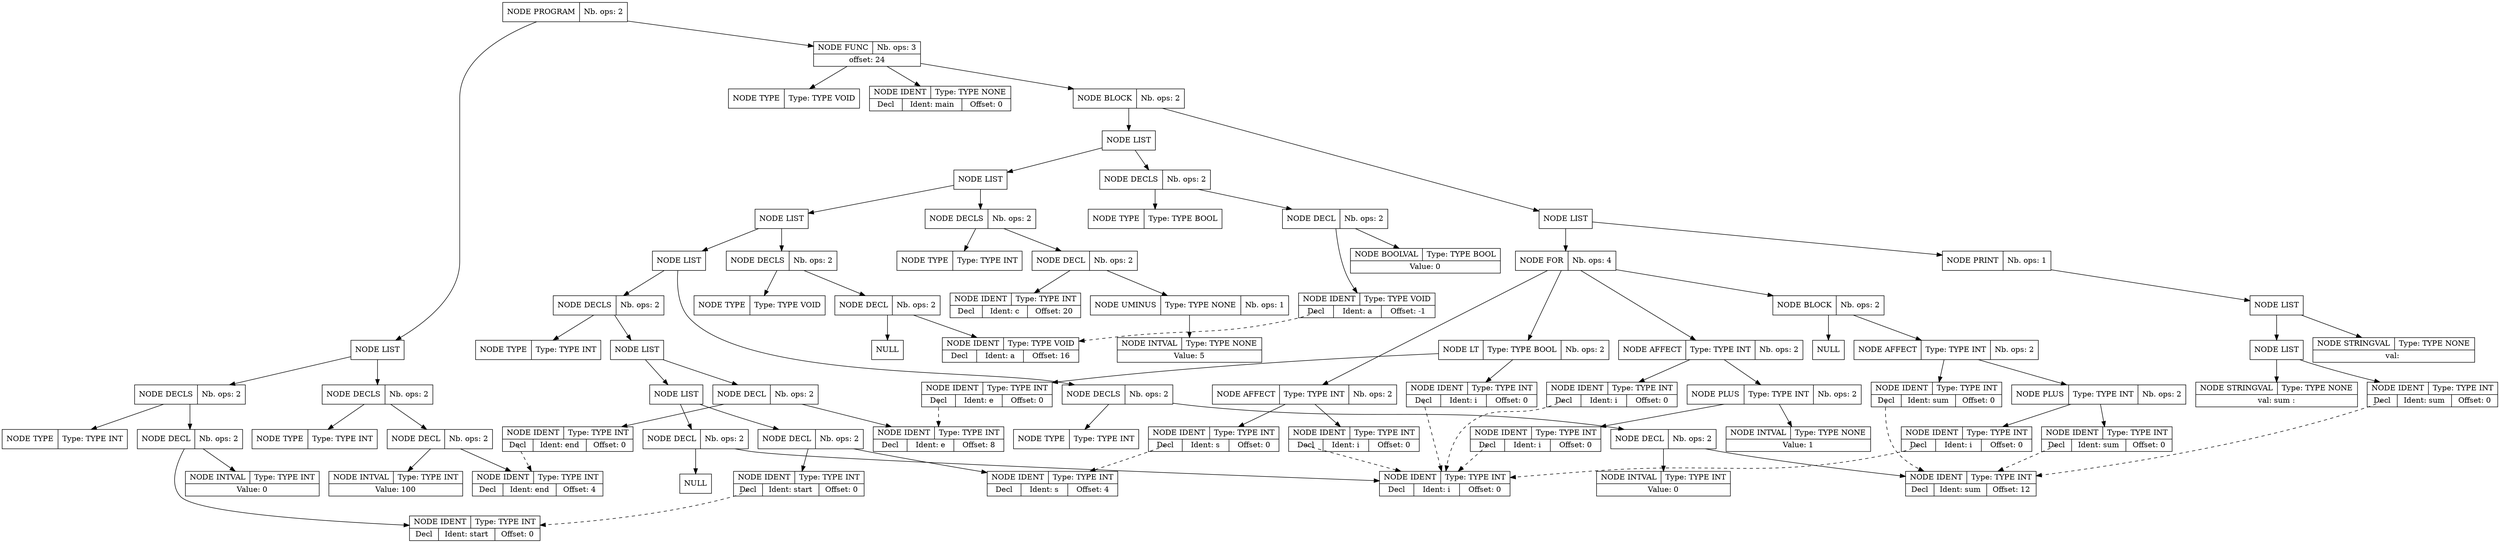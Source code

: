 digraph global_vars {
    N1 [shape=record, label="{{NODE PROGRAM|Nb. ops: 2}}"];
    N2 [shape=record, label="{{NODE LIST}}"];
    N3 [shape=record, label="{{NODE DECLS|Nb. ops: 2}}"];
    N4 [shape=record, label="{{NODE TYPE|Type: TYPE INT}}"];
    edge[tailclip=true];
    N3 -> N4
    N5 [shape=record, label="{{NODE DECL|Nb. ops: 2}}"];
    N6 [shape=record, label="{{NODE IDENT|Type: TYPE INT}|{<decl>Decl      |Ident: start|Offset: 0}}"];
    edge[tailclip=true];
    N5 -> N6
    N7 [shape=record, label="{{NODE INTVAL|Type: TYPE INT}|{Value: 0}}"];
    edge[tailclip=true];
    N5 -> N7
    edge[tailclip=true];
    N3 -> N5
    edge[tailclip=true];
    N2 -> N3
    N8 [shape=record, label="{{NODE DECLS|Nb. ops: 2}}"];
    N9 [shape=record, label="{{NODE TYPE|Type: TYPE INT}}"];
    edge[tailclip=true];
    N8 -> N9
    N10 [shape=record, label="{{NODE DECL|Nb. ops: 2}}"];
    N11 [shape=record, label="{{NODE IDENT|Type: TYPE INT}|{<decl>Decl      |Ident: end|Offset: 4}}"];
    edge[tailclip=true];
    N10 -> N11
    N12 [shape=record, label="{{NODE INTVAL|Type: TYPE INT}|{Value: 100}}"];
    edge[tailclip=true];
    N10 -> N12
    edge[tailclip=true];
    N8 -> N10
    edge[tailclip=true];
    N2 -> N8
    edge[tailclip=true];
    N1 -> N2
    N13 [shape=record, label="{{NODE FUNC|Nb. ops: 3}|{offset: 24}}"];
    N14 [shape=record, label="{{NODE TYPE|Type: TYPE VOID}}"];
    edge[tailclip=true];
    N13 -> N14
    N15 [shape=record, label="{{NODE IDENT|Type: TYPE NONE}|{<decl>Decl      |Ident: main|Offset: 0}}"];
    edge[tailclip=true];
    N13 -> N15
    N16 [shape=record, label="{{NODE BLOCK|Nb. ops: 2}}"];
    N17 [shape=record, label="{{NODE LIST}}"];
    N18 [shape=record, label="{{NODE LIST}}"];
    N19 [shape=record, label="{{NODE LIST}}"];
    N20 [shape=record, label="{{NODE LIST}}"];
    N21 [shape=record, label="{{NODE DECLS|Nb. ops: 2}}"];
    N22 [shape=record, label="{{NODE TYPE|Type: TYPE INT}}"];
    edge[tailclip=true];
    N21 -> N22
    N23 [shape=record, label="{{NODE LIST}}"];
    N24 [shape=record, label="{{NODE LIST}}"];
    N25 [shape=record, label="{{NODE DECL|Nb. ops: 2}}"];
    N26 [shape=record, label="{{NODE IDENT|Type: TYPE INT}|{<decl>Decl      |Ident: i|Offset: 0}}"];
    edge[tailclip=true];
    N25 -> N26
    N27 [shape=record, label="{{NULL}}"];
    edge[tailclip=true];
    N25 -> N27
    edge[tailclip=true];
    N24 -> N25
    N28 [shape=record, label="{{NODE DECL|Nb. ops: 2}}"];
    N29 [shape=record, label="{{NODE IDENT|Type: TYPE INT}|{<decl>Decl      |Ident: s|Offset: 4}}"];
    edge[tailclip=true];
    N28 -> N29
    N30 [shape=record, label="{{NODE IDENT|Type: TYPE INT}|{<decl>Decl      |Ident: start|Offset: 0}}"];
    edge[tailclip=false];
    "N30":decl:c -> "N6" [style=dashed]
    edge[tailclip=true];
    N28 -> N30
    edge[tailclip=true];
    N24 -> N28
    edge[tailclip=true];
    N23 -> N24
    N31 [shape=record, label="{{NODE DECL|Nb. ops: 2}}"];
    N32 [shape=record, label="{{NODE IDENT|Type: TYPE INT}|{<decl>Decl      |Ident: e|Offset: 8}}"];
    edge[tailclip=true];
    N31 -> N32
    N33 [shape=record, label="{{NODE IDENT|Type: TYPE INT}|{<decl>Decl      |Ident: end|Offset: 0}}"];
    edge[tailclip=false];
    "N33":decl:c -> "N11" [style=dashed]
    edge[tailclip=true];
    N31 -> N33
    edge[tailclip=true];
    N23 -> N31
    edge[tailclip=true];
    N21 -> N23
    edge[tailclip=true];
    N20 -> N21
    N34 [shape=record, label="{{NODE DECLS|Nb. ops: 2}}"];
    N35 [shape=record, label="{{NODE TYPE|Type: TYPE INT}}"];
    edge[tailclip=true];
    N34 -> N35
    N36 [shape=record, label="{{NODE DECL|Nb. ops: 2}}"];
    N37 [shape=record, label="{{NODE IDENT|Type: TYPE INT}|{<decl>Decl      |Ident: sum|Offset: 12}}"];
    edge[tailclip=true];
    N36 -> N37
    N38 [shape=record, label="{{NODE INTVAL|Type: TYPE INT}|{Value: 0}}"];
    edge[tailclip=true];
    N36 -> N38
    edge[tailclip=true];
    N34 -> N36
    edge[tailclip=true];
    N20 -> N34
    edge[tailclip=true];
    N19 -> N20
    N39 [shape=record, label="{{NODE DECLS|Nb. ops: 2}}"];
    N40 [shape=record, label="{{NODE TYPE|Type: TYPE VOID}}"];
    edge[tailclip=true];
    N39 -> N40
    N41 [shape=record, label="{{NODE DECL|Nb. ops: 2}}"];
    N42 [shape=record, label="{{NODE IDENT|Type: TYPE VOID}|{<decl>Decl      |Ident: a|Offset: 16}}"];
    edge[tailclip=true];
    N41 -> N42
    N43 [shape=record, label="{{NULL}}"];
    edge[tailclip=true];
    N41 -> N43
    edge[tailclip=true];
    N39 -> N41
    edge[tailclip=true];
    N19 -> N39
    edge[tailclip=true];
    N18 -> N19
    N44 [shape=record, label="{{NODE DECLS|Nb. ops: 2}}"];
    N45 [shape=record, label="{{NODE TYPE|Type: TYPE INT}}"];
    edge[tailclip=true];
    N44 -> N45
    N46 [shape=record, label="{{NODE DECL|Nb. ops: 2}}"];
    N47 [shape=record, label="{{NODE IDENT|Type: TYPE INT}|{<decl>Decl      |Ident: c|Offset: 20}}"];
    edge[tailclip=true];
    N46 -> N47
    N48 [shape=record, label="{{NODE UMINUS|Type: TYPE NONE|Nb. ops: 1}}"];
    N49 [shape=record, label="{{NODE INTVAL|Type: TYPE NONE}|{Value: 5}}"];
    edge[tailclip=true];
    N48 -> N49
    edge[tailclip=true];
    N46 -> N48
    edge[tailclip=true];
    N44 -> N46
    edge[tailclip=true];
    N18 -> N44
    edge[tailclip=true];
    N17 -> N18
    N50 [shape=record, label="{{NODE DECLS|Nb. ops: 2}}"];
    N51 [shape=record, label="{{NODE TYPE|Type: TYPE BOOL}}"];
    edge[tailclip=true];
    N50 -> N51
    N52 [shape=record, label="{{NODE DECL|Nb. ops: 2}}"];
    N53 [shape=record, label="{{NODE IDENT|Type: TYPE VOID}|{<decl>Decl      |Ident: a|Offset: -1}}"];
    edge[tailclip=false];
    "N53":decl:c -> "N42" [style=dashed]
    edge[tailclip=true];
    N52 -> N53
    N54 [shape=record, label="{{NODE BOOLVAL|Type: TYPE BOOL}|{Value: 0}}"];
    edge[tailclip=true];
    N52 -> N54
    edge[tailclip=true];
    N50 -> N52
    edge[tailclip=true];
    N17 -> N50
    edge[tailclip=true];
    N16 -> N17
    N55 [shape=record, label="{{NODE LIST}}"];
    N56 [shape=record, label="{{NODE FOR|Nb. ops: 4}}"];
    N57 [shape=record, label="{{NODE AFFECT|Type: TYPE INT|Nb. ops: 2}}"];
    N58 [shape=record, label="{{NODE IDENT|Type: TYPE INT}|{<decl>Decl      |Ident: i|Offset: 0}}"];
    edge[tailclip=false];
    "N58":decl:c -> "N26" [style=dashed]
    edge[tailclip=true];
    N57 -> N58
    N59 [shape=record, label="{{NODE IDENT|Type: TYPE INT}|{<decl>Decl      |Ident: s|Offset: 0}}"];
    edge[tailclip=false];
    "N59":decl:c -> "N29" [style=dashed]
    edge[tailclip=true];
    N57 -> N59
    edge[tailclip=true];
    N56 -> N57
    N60 [shape=record, label="{{NODE LT|Type: TYPE BOOL|Nb. ops: 2}}"];
    N61 [shape=record, label="{{NODE IDENT|Type: TYPE INT}|{<decl>Decl      |Ident: i|Offset: 0}}"];
    edge[tailclip=false];
    "N61":decl:c -> "N26" [style=dashed]
    edge[tailclip=true];
    N60 -> N61
    N62 [shape=record, label="{{NODE IDENT|Type: TYPE INT}|{<decl>Decl      |Ident: e|Offset: 0}}"];
    edge[tailclip=false];
    "N62":decl:c -> "N32" [style=dashed]
    edge[tailclip=true];
    N60 -> N62
    edge[tailclip=true];
    N56 -> N60
    N63 [shape=record, label="{{NODE AFFECT|Type: TYPE INT|Nb. ops: 2}}"];
    N64 [shape=record, label="{{NODE IDENT|Type: TYPE INT}|{<decl>Decl      |Ident: i|Offset: 0}}"];
    edge[tailclip=false];
    "N64":decl:c -> "N26" [style=dashed]
    edge[tailclip=true];
    N63 -> N64
    N65 [shape=record, label="{{NODE PLUS|Type: TYPE INT|Nb. ops: 2}}"];
    N66 [shape=record, label="{{NODE IDENT|Type: TYPE INT}|{<decl>Decl      |Ident: i|Offset: 0}}"];
    edge[tailclip=false];
    "N66":decl:c -> "N26" [style=dashed]
    edge[tailclip=true];
    N65 -> N66
    N67 [shape=record, label="{{NODE INTVAL|Type: TYPE NONE}|{Value: 1}}"];
    edge[tailclip=true];
    N65 -> N67
    edge[tailclip=true];
    N63 -> N65
    edge[tailclip=true];
    N56 -> N63
    N68 [shape=record, label="{{NODE BLOCK|Nb. ops: 2}}"];
    N69 [shape=record, label="{{NULL}}"];
    edge[tailclip=true];
    N68 -> N69
    N70 [shape=record, label="{{NODE AFFECT|Type: TYPE INT|Nb. ops: 2}}"];
    N71 [shape=record, label="{{NODE IDENT|Type: TYPE INT}|{<decl>Decl      |Ident: sum|Offset: 0}}"];
    edge[tailclip=false];
    "N71":decl:c -> "N37" [style=dashed]
    edge[tailclip=true];
    N70 -> N71
    N72 [shape=record, label="{{NODE PLUS|Type: TYPE INT|Nb. ops: 2}}"];
    N73 [shape=record, label="{{NODE IDENT|Type: TYPE INT}|{<decl>Decl      |Ident: sum|Offset: 0}}"];
    edge[tailclip=false];
    "N73":decl:c -> "N37" [style=dashed]
    edge[tailclip=true];
    N72 -> N73
    N74 [shape=record, label="{{NODE IDENT|Type: TYPE INT}|{<decl>Decl      |Ident: i|Offset: 0}}"];
    edge[tailclip=false];
    "N74":decl:c -> "N26" [style=dashed]
    edge[tailclip=true];
    N72 -> N74
    edge[tailclip=true];
    N70 -> N72
    edge[tailclip=true];
    N68 -> N70
    edge[tailclip=true];
    N56 -> N68
    edge[tailclip=true];
    N55 -> N56
    N75 [shape=record, label="{{NODE PRINT|Nb. ops: 1}}"];
    N76 [shape=record, label="{{NODE LIST}}"];
    N77 [shape=record, label="{{NODE LIST}}"];
    N78 [shape=record, label="{{NODE STRINGVAL|Type: TYPE NONE}|{val:  sum : }}"];
    edge[tailclip=true];
    N77 -> N78
    N79 [shape=record, label="{{NODE IDENT|Type: TYPE INT}|{<decl>Decl      |Ident: sum|Offset: 0}}"];
    edge[tailclip=false];
    "N79":decl:c -> "N37" [style=dashed]
    edge[tailclip=true];
    N77 -> N79
    edge[tailclip=true];
    N76 -> N77
    N80 [shape=record, label="{{NODE STRINGVAL|Type: TYPE NONE}|{val:  \n }}"];
    edge[tailclip=true];
    N76 -> N80
    edge[tailclip=true];
    N75 -> N76
    edge[tailclip=true];
    N55 -> N75
    edge[tailclip=true];
    N16 -> N55
    edge[tailclip=true];
    N13 -> N16
    edge[tailclip=true];
    N1 -> N13
}